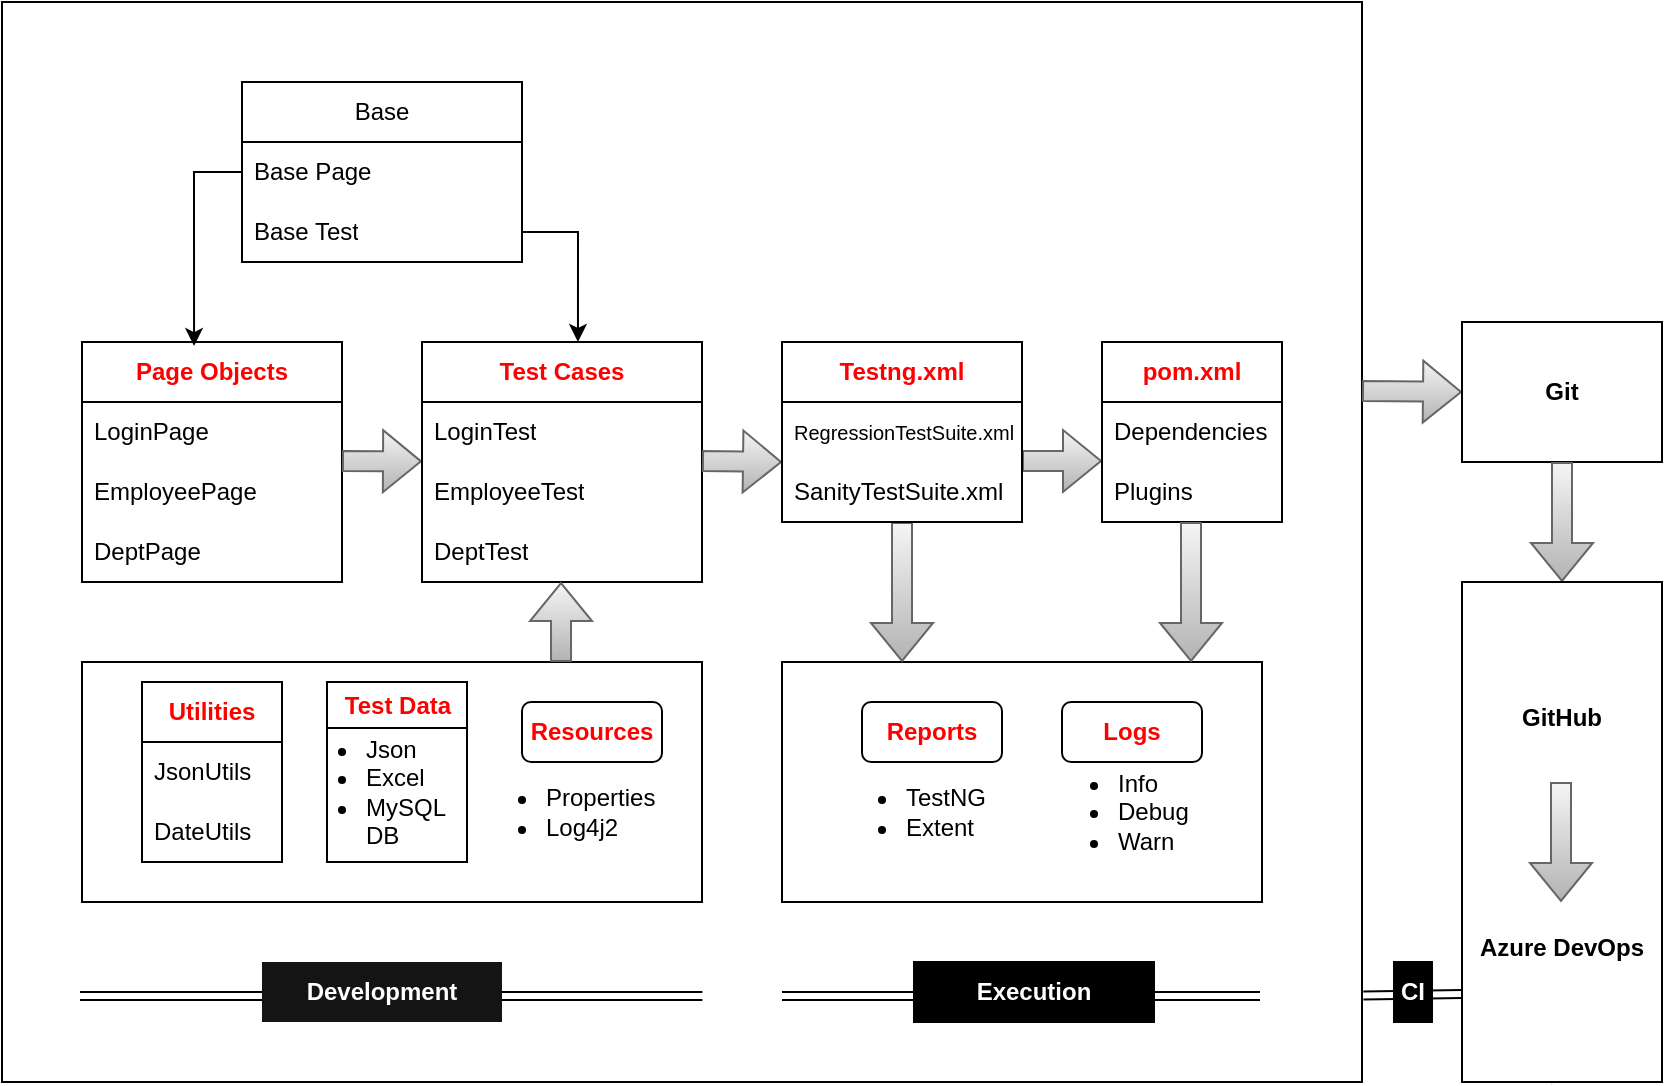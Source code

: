 <mxfile version="28.2.5">
  <diagram name="Page-1" id="G5X15BmKRhYMFyiFkBY5">
    <mxGraphModel dx="1106" dy="563" grid="1" gridSize="10" guides="1" tooltips="1" connect="1" arrows="1" fold="1" page="1" pageScale="1" pageWidth="2336" pageHeight="1654" math="0" shadow="0">
      <root>
        <mxCell id="0" />
        <mxCell id="1" parent="0" />
        <mxCell id="8vNSCbNxaSFnTM4sZ4fX-39" value="" style="rounded=0;whiteSpace=wrap;html=1;" parent="1" vertex="1">
          <mxGeometry x="40" y="20" width="680" height="540" as="geometry" />
        </mxCell>
        <mxCell id="8vNSCbNxaSFnTM4sZ4fX-2" value="Page Objects" style="swimlane;fontStyle=1;childLayout=stackLayout;horizontal=1;startSize=30;horizontalStack=0;resizeParent=1;resizeParentMax=0;resizeLast=0;collapsible=1;marginBottom=0;whiteSpace=wrap;html=1;fontColor=#FF0000;" parent="1" vertex="1">
          <mxGeometry x="80" y="190" width="130" height="120" as="geometry" />
        </mxCell>
        <mxCell id="8vNSCbNxaSFnTM4sZ4fX-3" value="LoginPage" style="text;strokeColor=none;fillColor=none;align=left;verticalAlign=middle;spacingLeft=4;spacingRight=4;overflow=hidden;points=[[0,0.5],[1,0.5]];portConstraint=eastwest;rotatable=0;whiteSpace=wrap;html=1;" parent="8vNSCbNxaSFnTM4sZ4fX-2" vertex="1">
          <mxGeometry y="30" width="130" height="30" as="geometry" />
        </mxCell>
        <mxCell id="8vNSCbNxaSFnTM4sZ4fX-4" value="EmployeePage" style="text;strokeColor=none;fillColor=none;align=left;verticalAlign=middle;spacingLeft=4;spacingRight=4;overflow=hidden;points=[[0,0.5],[1,0.5]];portConstraint=eastwest;rotatable=0;whiteSpace=wrap;html=1;" parent="8vNSCbNxaSFnTM4sZ4fX-2" vertex="1">
          <mxGeometry y="60" width="130" height="30" as="geometry" />
        </mxCell>
        <mxCell id="8vNSCbNxaSFnTM4sZ4fX-5" value="DeptPage" style="text;strokeColor=none;fillColor=none;align=left;verticalAlign=middle;spacingLeft=4;spacingRight=4;overflow=hidden;points=[[0,0.5],[1,0.5]];portConstraint=eastwest;rotatable=0;whiteSpace=wrap;html=1;" parent="8vNSCbNxaSFnTM4sZ4fX-2" vertex="1">
          <mxGeometry y="90" width="130" height="30" as="geometry" />
        </mxCell>
        <mxCell id="8vNSCbNxaSFnTM4sZ4fX-7" value="" style="shape=flexArrow;endArrow=classic;html=1;rounded=0;fillColor=#f5f5f5;strokeColor=#666666;gradientColor=#b3b3b3;" parent="1" target="8vNSCbNxaSFnTM4sZ4fX-8" edge="1">
          <mxGeometry width="50" height="50" relative="1" as="geometry">
            <mxPoint x="210" y="249.5" as="sourcePoint" />
            <mxPoint x="280" y="249.5" as="targetPoint" />
          </mxGeometry>
        </mxCell>
        <mxCell id="8vNSCbNxaSFnTM4sZ4fX-8" value="Test Cases" style="swimlane;fontStyle=1;childLayout=stackLayout;horizontal=1;startSize=30;horizontalStack=0;resizeParent=1;resizeParentMax=0;resizeLast=0;collapsible=1;marginBottom=0;whiteSpace=wrap;html=1;fontColor=light-dark(#FF0000,#EDEDED);" parent="1" vertex="1">
          <mxGeometry x="250" y="190" width="140" height="120" as="geometry" />
        </mxCell>
        <mxCell id="8vNSCbNxaSFnTM4sZ4fX-9" value="LoginTest" style="text;strokeColor=none;fillColor=none;align=left;verticalAlign=middle;spacingLeft=4;spacingRight=4;overflow=hidden;points=[[0,0.5],[1,0.5]];portConstraint=eastwest;rotatable=0;whiteSpace=wrap;html=1;" parent="8vNSCbNxaSFnTM4sZ4fX-8" vertex="1">
          <mxGeometry y="30" width="140" height="30" as="geometry" />
        </mxCell>
        <mxCell id="8vNSCbNxaSFnTM4sZ4fX-10" value="EmployeeTest" style="text;strokeColor=none;fillColor=none;align=left;verticalAlign=middle;spacingLeft=4;spacingRight=4;overflow=hidden;points=[[0,0.5],[1,0.5]];portConstraint=eastwest;rotatable=0;whiteSpace=wrap;html=1;" parent="8vNSCbNxaSFnTM4sZ4fX-8" vertex="1">
          <mxGeometry y="60" width="140" height="30" as="geometry" />
        </mxCell>
        <mxCell id="8vNSCbNxaSFnTM4sZ4fX-11" value="DeptTest" style="text;strokeColor=none;fillColor=none;align=left;verticalAlign=middle;spacingLeft=4;spacingRight=4;overflow=hidden;points=[[0,0.5],[1,0.5]];portConstraint=eastwest;rotatable=0;whiteSpace=wrap;html=1;" parent="8vNSCbNxaSFnTM4sZ4fX-8" vertex="1">
          <mxGeometry y="90" width="140" height="30" as="geometry" />
        </mxCell>
        <mxCell id="8vNSCbNxaSFnTM4sZ4fX-12" value="" style="shape=flexArrow;endArrow=classic;html=1;rounded=0;fillColor=#f5f5f5;strokeColor=#666666;gradientColor=#b3b3b3;" parent="1" edge="1">
          <mxGeometry width="50" height="50" relative="1" as="geometry">
            <mxPoint x="390" y="249.5" as="sourcePoint" />
            <mxPoint x="430" y="250" as="targetPoint" />
          </mxGeometry>
        </mxCell>
        <mxCell id="8vNSCbNxaSFnTM4sZ4fX-19" value="" style="shape=flexArrow;endArrow=classic;html=1;rounded=0;fillColor=#f5f5f5;gradientColor=#b3b3b3;strokeColor=#666666;" parent="1" edge="1">
          <mxGeometry width="50" height="50" relative="1" as="geometry">
            <mxPoint x="550" y="249.5" as="sourcePoint" />
            <mxPoint x="590" y="249.5" as="targetPoint" />
          </mxGeometry>
        </mxCell>
        <mxCell id="8vNSCbNxaSFnTM4sZ4fX-25" value="" style="rounded=0;whiteSpace=wrap;html=1;" parent="1" vertex="1">
          <mxGeometry x="80" y="350" width="310" height="120" as="geometry" />
        </mxCell>
        <mxCell id="8vNSCbNxaSFnTM4sZ4fX-29" value="Resources" style="rounded=1;whiteSpace=wrap;html=1;labelBorderColor=none;fontColor=#FF0000;fontStyle=1" parent="1" vertex="1">
          <mxGeometry x="300" y="370" width="70" height="30" as="geometry" />
        </mxCell>
        <mxCell id="8vNSCbNxaSFnTM4sZ4fX-31" value="" style="rounded=0;whiteSpace=wrap;html=1;" parent="1" vertex="1">
          <mxGeometry x="430" y="350" width="240" height="120" as="geometry" />
        </mxCell>
        <mxCell id="8vNSCbNxaSFnTM4sZ4fX-32" value="Reports" style="rounded=1;whiteSpace=wrap;html=1;fontColor=#FF0000;fontStyle=1" parent="1" vertex="1">
          <mxGeometry x="470" y="370" width="70" height="30" as="geometry" />
        </mxCell>
        <mxCell id="8vNSCbNxaSFnTM4sZ4fX-33" value="Logs" style="rounded=1;whiteSpace=wrap;html=1;fontColor=#FF0000;fontStyle=1" parent="1" vertex="1">
          <mxGeometry x="570" y="370" width="70" height="30" as="geometry" />
        </mxCell>
        <mxCell id="8vNSCbNxaSFnTM4sZ4fX-40" value="" style="shape=flexArrow;endArrow=classic;html=1;rounded=0;entryX=0;entryY=0.5;entryDx=0;entryDy=0;fillColor=#f5f5f5;gradientColor=#b3b3b3;strokeColor=#666666;" parent="1" target="8vNSCbNxaSFnTM4sZ4fX-42" edge="1">
          <mxGeometry width="50" height="50" relative="1" as="geometry">
            <mxPoint x="720" y="214.5" as="sourcePoint" />
            <mxPoint x="760" y="214.5" as="targetPoint" />
          </mxGeometry>
        </mxCell>
        <mxCell id="8vNSCbNxaSFnTM4sZ4fX-42" value="Git" style="rounded=0;whiteSpace=wrap;html=1;fontStyle=1" parent="1" vertex="1">
          <mxGeometry x="770" y="180" width="100" height="70" as="geometry" />
        </mxCell>
        <mxCell id="8vNSCbNxaSFnTM4sZ4fX-46" value="" style="shape=flexArrow;endArrow=classic;html=1;rounded=0;exitX=0.5;exitY=1;exitDx=0;exitDy=0;entryX=0.5;entryY=0;entryDx=0;entryDy=0;fillColor=#f5f5f5;gradientColor=#b3b3b3;strokeColor=#666666;" parent="1" source="8vNSCbNxaSFnTM4sZ4fX-42" target="8vNSCbNxaSFnTM4sZ4fX-45" edge="1">
          <mxGeometry width="50" height="50" relative="1" as="geometry">
            <mxPoint x="815" y="250" as="sourcePoint" />
            <mxPoint x="805" y="290" as="targetPoint" />
          </mxGeometry>
        </mxCell>
        <mxCell id="8vNSCbNxaSFnTM4sZ4fX-48" value="" style="shape=flexArrow;endArrow=classic;html=1;rounded=0;exitX=0.5;exitY=1;exitDx=0;exitDy=0;entryX=0.5;entryY=0;entryDx=0;entryDy=0;" parent="1" source="8vNSCbNxaSFnTM4sZ4fX-45" edge="1">
          <mxGeometry width="50" height="50" relative="1" as="geometry">
            <mxPoint x="810" y="403" as="sourcePoint" />
            <mxPoint x="810" y="463" as="targetPoint" />
          </mxGeometry>
        </mxCell>
        <mxCell id="8vNSCbNxaSFnTM4sZ4fX-49" value="" style="shape=flexArrow;endArrow=classic;html=1;rounded=0;exitX=0.5;exitY=1;exitDx=0;exitDy=0;entryX=0.5;entryY=0;entryDx=0;entryDy=0;" parent="1" target="8vNSCbNxaSFnTM4sZ4fX-45" edge="1">
          <mxGeometry width="50" height="50" relative="1" as="geometry">
            <mxPoint x="810" y="403" as="sourcePoint" />
            <mxPoint x="810" y="463" as="targetPoint" />
          </mxGeometry>
        </mxCell>
        <mxCell id="8vNSCbNxaSFnTM4sZ4fX-45" value="GitHub&lt;div&gt;&lt;br&gt;&lt;/div&gt;&lt;div&gt;&lt;br&gt;&lt;/div&gt;&lt;div&gt;&lt;br&gt;&lt;/div&gt;&lt;div&gt;&lt;br&gt;&lt;/div&gt;&lt;div&gt;&lt;br&gt;&lt;/div&gt;&lt;div&gt;&lt;br&gt;&lt;/div&gt;&lt;div&gt;&lt;br&gt;&lt;/div&gt;&lt;div&gt;Azure DevOps&lt;/div&gt;" style="rounded=0;whiteSpace=wrap;html=1;fontStyle=1" parent="1" vertex="1">
          <mxGeometry x="770" y="310" width="100" height="250" as="geometry" />
        </mxCell>
        <mxCell id="8vNSCbNxaSFnTM4sZ4fX-67" value="" style="shape=link;html=1;rounded=0;entryX=0.515;entryY=0.9;entryDx=0;entryDy=0;entryPerimeter=0;" parent="1" edge="1">
          <mxGeometry width="100" relative="1" as="geometry">
            <mxPoint x="79" y="517" as="sourcePoint" />
            <mxPoint x="390.2" y="517" as="targetPoint" />
          </mxGeometry>
        </mxCell>
        <mxCell id="8vNSCbNxaSFnTM4sZ4fX-68" value="Development" style="rounded=0;whiteSpace=wrap;html=1;fillColor=light-dark(#141414, #ededed);fontColor=light-dark(#ffffff, #ededed);strokeColor=none;gradientColor=none;fontStyle=1" parent="1" vertex="1">
          <mxGeometry x="170" y="500" width="120" height="30" as="geometry" />
        </mxCell>
        <mxCell id="8vNSCbNxaSFnTM4sZ4fX-70" value="" style="shape=link;html=1;rounded=0;" parent="1" edge="1">
          <mxGeometry width="100" relative="1" as="geometry">
            <mxPoint x="430" y="517" as="sourcePoint" />
            <mxPoint x="669" y="517" as="targetPoint" />
          </mxGeometry>
        </mxCell>
        <mxCell id="8vNSCbNxaSFnTM4sZ4fX-77" value="Execution" style="rounded=0;whiteSpace=wrap;html=1;gradientColor=default;fillColor=light-dark(#0a0a0a, #ededed);fontColor=light-dark(#ffffff, #ededed);fontStyle=1" parent="1" vertex="1">
          <mxGeometry x="496" y="500" width="120" height="30" as="geometry" />
        </mxCell>
        <mxCell id="8vNSCbNxaSFnTM4sZ4fX-78" value="" style="shape=flexArrow;endArrow=classic;html=1;rounded=0;exitX=0.5;exitY=1;exitDx=0;exitDy=0;entryX=0.5;entryY=0;entryDx=0;entryDy=0;fillColor=#f5f5f5;gradientColor=#b3b3b3;strokeColor=#666666;" parent="1" edge="1">
          <mxGeometry width="50" height="50" relative="1" as="geometry">
            <mxPoint x="819.5" y="410" as="sourcePoint" />
            <mxPoint x="819.5" y="470" as="targetPoint" />
          </mxGeometry>
        </mxCell>
        <mxCell id="8vNSCbNxaSFnTM4sZ4fX-79" value="" style="shape=flexArrow;endArrow=classic;html=1;rounded=0;entryX=0.25;entryY=0;entryDx=0;entryDy=0;fillColor=#f5f5f5;gradientColor=#b3b3b3;strokeColor=#666666;exitX=0.5;exitY=1;exitDx=0;exitDy=0;exitPerimeter=0;" parent="1" source="taR9dpsqyWwzdjh2HAOg-3" target="8vNSCbNxaSFnTM4sZ4fX-31" edge="1">
          <mxGeometry width="50" height="50" relative="1" as="geometry">
            <mxPoint x="490" y="290" as="sourcePoint" />
            <mxPoint x="489.5" y="330" as="targetPoint" />
          </mxGeometry>
        </mxCell>
        <mxCell id="8vNSCbNxaSFnTM4sZ4fX-86" value="" style="shape=flexArrow;endArrow=classic;html=1;rounded=0;fillColor=#f5f5f5;strokeColor=#666666;gradientColor=#b3b3b3;flowAnimation=0;entryX=0.357;entryY=0.667;entryDx=0;entryDy=0;entryPerimeter=0;" parent="1" edge="1">
          <mxGeometry width="50" height="50" relative="1" as="geometry">
            <mxPoint x="319.52" y="350" as="sourcePoint" />
            <mxPoint x="319.5" y="310.01" as="targetPoint" />
          </mxGeometry>
        </mxCell>
        <mxCell id="8vNSCbNxaSFnTM4sZ4fX-89" value="" style="shape=link;html=1;rounded=0;entryX=0;entryY=0.824;entryDx=0;entryDy=0;entryPerimeter=0;exitX=1.001;exitY=0.92;exitDx=0;exitDy=0;exitPerimeter=0;" parent="1" source="8vNSCbNxaSFnTM4sZ4fX-39" target="8vNSCbNxaSFnTM4sZ4fX-45" edge="1">
          <mxGeometry width="100" relative="1" as="geometry">
            <mxPoint x="720" y="517" as="sourcePoint" />
            <mxPoint x="760" y="517" as="targetPoint" />
          </mxGeometry>
        </mxCell>
        <mxCell id="8vNSCbNxaSFnTM4sZ4fX-90" value="CI" style="rounded=0;whiteSpace=wrap;html=1;gradientColor=default;fillColor=light-dark(#0a0a0a, #ededed);fontColor=light-dark(#ffffff, #ededed);fontStyle=1" parent="1" vertex="1">
          <mxGeometry x="736" y="500" width="19" height="30" as="geometry" />
        </mxCell>
        <mxCell id="8vNSCbNxaSFnTM4sZ4fX-98" value="Base" style="swimlane;fontStyle=0;childLayout=stackLayout;horizontal=1;startSize=30;horizontalStack=0;resizeParent=1;resizeParentMax=0;resizeLast=0;collapsible=1;marginBottom=0;whiteSpace=wrap;html=1;" parent="1" vertex="1">
          <mxGeometry x="160" y="60" width="140" height="90" as="geometry" />
        </mxCell>
        <mxCell id="8vNSCbNxaSFnTM4sZ4fX-99" value="Base Page" style="text;strokeColor=none;fillColor=none;align=left;verticalAlign=middle;spacingLeft=4;spacingRight=4;overflow=hidden;points=[[0,0.5],[1,0.5]];portConstraint=eastwest;rotatable=0;whiteSpace=wrap;html=1;" parent="8vNSCbNxaSFnTM4sZ4fX-98" vertex="1">
          <mxGeometry y="30" width="140" height="30" as="geometry" />
        </mxCell>
        <mxCell id="8vNSCbNxaSFnTM4sZ4fX-100" value="Base Test" style="text;strokeColor=none;fillColor=none;align=left;verticalAlign=middle;spacingLeft=4;spacingRight=4;overflow=hidden;points=[[0,0.5],[1,0.5]];portConstraint=eastwest;rotatable=0;whiteSpace=wrap;html=1;" parent="8vNSCbNxaSFnTM4sZ4fX-98" vertex="1">
          <mxGeometry y="60" width="140" height="30" as="geometry" />
        </mxCell>
        <mxCell id="8vNSCbNxaSFnTM4sZ4fX-104" style="edgeStyle=orthogonalEdgeStyle;rounded=0;orthogonalLoop=1;jettySize=auto;html=1;entryX=0.431;entryY=0.017;entryDx=0;entryDy=0;entryPerimeter=0;" parent="1" source="8vNSCbNxaSFnTM4sZ4fX-99" target="8vNSCbNxaSFnTM4sZ4fX-2" edge="1">
          <mxGeometry relative="1" as="geometry" />
        </mxCell>
        <mxCell id="8vNSCbNxaSFnTM4sZ4fX-106" style="edgeStyle=orthogonalEdgeStyle;rounded=0;orthogonalLoop=1;jettySize=auto;html=1;exitX=1;exitY=0.5;exitDx=0;exitDy=0;entryX=0.557;entryY=0;entryDx=0;entryDy=0;entryPerimeter=0;" parent="1" source="8vNSCbNxaSFnTM4sZ4fX-100" target="8vNSCbNxaSFnTM4sZ4fX-8" edge="1">
          <mxGeometry relative="1" as="geometry" />
        </mxCell>
        <mxCell id="8vNSCbNxaSFnTM4sZ4fX-118" value="&lt;ul&gt;&lt;li&gt;Properties&lt;/li&gt;&lt;li&gt;Log4j2&lt;/li&gt;&lt;/ul&gt;" style="text;html=1;align=left;verticalAlign=middle;whiteSpace=wrap;rounded=0;" parent="1" vertex="1">
          <mxGeometry x="270" y="410" width="60" height="30" as="geometry" />
        </mxCell>
        <mxCell id="8vNSCbNxaSFnTM4sZ4fX-119" value="&lt;ul&gt;&lt;li&gt;TestNG&lt;/li&gt;&lt;li&gt;Extent&lt;/li&gt;&lt;/ul&gt;" style="text;html=1;align=left;verticalAlign=middle;whiteSpace=wrap;rounded=0;" parent="1" vertex="1">
          <mxGeometry x="450" y="410" width="60" height="30" as="geometry" />
        </mxCell>
        <mxCell id="8vNSCbNxaSFnTM4sZ4fX-121" value="&lt;ul&gt;&lt;li&gt;Info&lt;/li&gt;&lt;li&gt;Debug&lt;/li&gt;&lt;li&gt;Warn&lt;/li&gt;&lt;/ul&gt;" style="text;html=1;align=left;verticalAlign=middle;whiteSpace=wrap;rounded=0;" parent="1" vertex="1">
          <mxGeometry x="556" y="410" width="60" height="30" as="geometry" />
        </mxCell>
        <mxCell id="taR9dpsqyWwzdjh2HAOg-1" value="&lt;span style=&quot;color: rgb(255, 0, 0); font-weight: 700;&quot;&gt;Testng.xml&lt;/span&gt;" style="swimlane;fontStyle=0;childLayout=stackLayout;horizontal=1;startSize=30;horizontalStack=0;resizeParent=1;resizeParentMax=0;resizeLast=0;collapsible=1;marginBottom=0;whiteSpace=wrap;html=1;" parent="1" vertex="1">
          <mxGeometry x="430" y="190" width="120" height="90" as="geometry" />
        </mxCell>
        <mxCell id="taR9dpsqyWwzdjh2HAOg-2" value="&lt;span style=&quot;background-color: transparent; color: light-dark(rgb(0, 0, 0), rgb(255, 255, 255));&quot;&gt;&lt;font style=&quot;font-size: 10px;&quot;&gt;RegressionTestSuite.xml&lt;/font&gt;&lt;/span&gt;" style="text;strokeColor=none;fillColor=none;align=left;verticalAlign=middle;spacingLeft=4;spacingRight=4;overflow=hidden;points=[[0,0.5],[1,0.5]];portConstraint=eastwest;rotatable=0;whiteSpace=wrap;html=1;strokeWidth=2;" parent="taR9dpsqyWwzdjh2HAOg-1" vertex="1">
          <mxGeometry y="30" width="120" height="30" as="geometry" />
        </mxCell>
        <mxCell id="taR9dpsqyWwzdjh2HAOg-3" value="&lt;span style=&quot;background-color: transparent; color: light-dark(rgb(0, 0, 0), rgb(255, 255, 255));&quot;&gt;SanityTestSuite.xml&lt;/span&gt;" style="text;strokeColor=none;fillColor=none;align=left;verticalAlign=middle;spacingLeft=4;spacingRight=4;overflow=hidden;points=[[0,0.5],[1,0.5]];portConstraint=eastwest;rotatable=0;whiteSpace=wrap;html=1;" parent="taR9dpsqyWwzdjh2HAOg-1" vertex="1">
          <mxGeometry y="60" width="120" height="30" as="geometry" />
        </mxCell>
        <mxCell id="taR9dpsqyWwzdjh2HAOg-13" value="&lt;span style=&quot;color: rgb(255, 0, 0); font-weight: 700;&quot;&gt;pom.xml&lt;/span&gt;" style="swimlane;fontStyle=0;childLayout=stackLayout;horizontal=1;startSize=30;horizontalStack=0;resizeParent=1;resizeParentMax=0;resizeLast=0;collapsible=1;marginBottom=0;whiteSpace=wrap;html=1;" parent="1" vertex="1">
          <mxGeometry x="590" y="190" width="90" height="90" as="geometry" />
        </mxCell>
        <mxCell id="taR9dpsqyWwzdjh2HAOg-14" value="&lt;span style=&quot;background-color: transparent; color: light-dark(rgb(0, 0, 0), rgb(255, 255, 255));&quot;&gt;Dependencies&lt;/span&gt;" style="text;strokeColor=none;fillColor=none;align=left;verticalAlign=middle;spacingLeft=4;spacingRight=4;overflow=hidden;points=[[0,0.5],[1,0.5]];portConstraint=eastwest;rotatable=0;whiteSpace=wrap;html=1;" parent="taR9dpsqyWwzdjh2HAOg-13" vertex="1">
          <mxGeometry y="30" width="90" height="30" as="geometry" />
        </mxCell>
        <mxCell id="taR9dpsqyWwzdjh2HAOg-15" value="&lt;span style=&quot;background-color: transparent; color: light-dark(rgb(0, 0, 0), rgb(255, 255, 255));&quot;&gt;Plugins&lt;/span&gt;" style="text;strokeColor=none;fillColor=none;align=left;verticalAlign=middle;spacingLeft=4;spacingRight=4;overflow=hidden;points=[[0,0.5],[1,0.5]];portConstraint=eastwest;rotatable=0;whiteSpace=wrap;html=1;" parent="taR9dpsqyWwzdjh2HAOg-13" vertex="1">
          <mxGeometry y="60" width="90" height="30" as="geometry" />
        </mxCell>
        <mxCell id="taR9dpsqyWwzdjh2HAOg-18" value="" style="shape=flexArrow;endArrow=classic;html=1;rounded=0;entryX=0.25;entryY=0;entryDx=0;entryDy=0;fillColor=#f5f5f5;gradientColor=#b3b3b3;strokeColor=#666666;exitX=0.5;exitY=1;exitDx=0;exitDy=0;exitPerimeter=0;" parent="1" edge="1">
          <mxGeometry width="50" height="50" relative="1" as="geometry">
            <mxPoint x="634.5" y="280" as="sourcePoint" />
            <mxPoint x="634.5" y="350" as="targetPoint" />
          </mxGeometry>
        </mxCell>
        <mxCell id="taR9dpsqyWwzdjh2HAOg-31" value="&lt;span style=&quot;color: rgb(255, 0, 0); font-weight: 700;&quot;&gt;Utilities&lt;/span&gt;" style="swimlane;fontStyle=0;childLayout=stackLayout;horizontal=1;startSize=30;horizontalStack=0;resizeParent=1;resizeParentMax=0;resizeLast=0;collapsible=1;marginBottom=0;whiteSpace=wrap;html=1;" parent="1" vertex="1">
          <mxGeometry x="110" y="360" width="70" height="90" as="geometry" />
        </mxCell>
        <mxCell id="taR9dpsqyWwzdjh2HAOg-32" value="&lt;span style=&quot;background-color: transparent; color: light-dark(rgb(0, 0, 0), rgb(255, 255, 255));&quot;&gt;JsonUtils&lt;/span&gt;" style="text;strokeColor=none;fillColor=none;align=left;verticalAlign=middle;spacingLeft=4;spacingRight=4;overflow=hidden;points=[[0,0.5],[1,0.5]];portConstraint=eastwest;rotatable=0;whiteSpace=wrap;html=1;" parent="taR9dpsqyWwzdjh2HAOg-31" vertex="1">
          <mxGeometry y="30" width="70" height="30" as="geometry" />
        </mxCell>
        <mxCell id="taR9dpsqyWwzdjh2HAOg-33" value="&lt;span style=&quot;background-color: transparent; color: light-dark(rgb(0, 0, 0), rgb(255, 255, 255));&quot;&gt;DateUtils&lt;/span&gt;" style="text;strokeColor=none;fillColor=none;align=left;verticalAlign=middle;spacingLeft=4;spacingRight=4;overflow=hidden;points=[[0,0.5],[1,0.5]];portConstraint=eastwest;rotatable=0;whiteSpace=wrap;html=1;" parent="taR9dpsqyWwzdjh2HAOg-31" vertex="1">
          <mxGeometry y="60" width="70" height="30" as="geometry" />
        </mxCell>
        <mxCell id="taR9dpsqyWwzdjh2HAOg-38" value="&lt;span style=&quot;color: rgb(255, 0, 0);&quot;&gt;Test Data&lt;/span&gt;" style="swimlane;whiteSpace=wrap;html=1;" parent="1" vertex="1">
          <mxGeometry x="202.5" y="360" width="70" height="90" as="geometry" />
        </mxCell>
        <mxCell id="taR9dpsqyWwzdjh2HAOg-39" value="&lt;ul&gt;&lt;li&gt;&lt;span style=&quot;&quot;&gt;Json&lt;/span&gt;&lt;/li&gt;&lt;li&gt;&lt;span style=&quot;&quot;&gt;Excel&lt;/span&gt;&lt;/li&gt;&lt;li&gt;&lt;span style=&quot;&quot;&gt;MySQL DB&lt;/span&gt;&lt;/li&gt;&lt;/ul&gt;" style="text;html=1;align=left;verticalAlign=middle;whiteSpace=wrap;rounded=0;" parent="taR9dpsqyWwzdjh2HAOg-38" vertex="1">
          <mxGeometry x="-22.5" y="40" width="60" height="30" as="geometry" />
        </mxCell>
      </root>
    </mxGraphModel>
  </diagram>
</mxfile>
